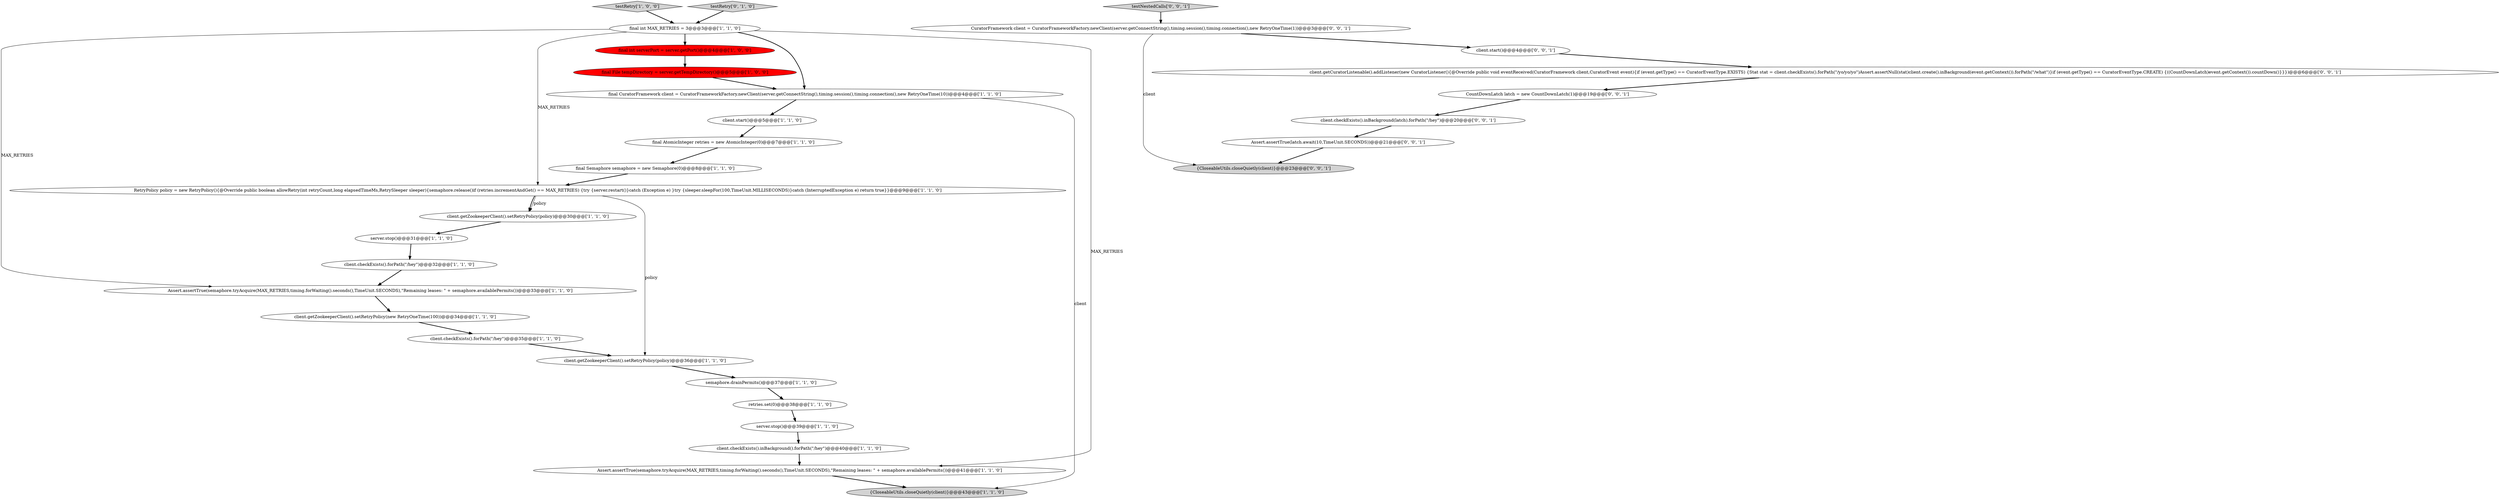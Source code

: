 digraph {
13 [style = filled, label = "RetryPolicy policy = new RetryPolicy(){@Override public boolean allowRetry(int retryCount,long elapsedTimeMs,RetrySleeper sleeper){semaphore.release()if (retries.incrementAndGet() == MAX_RETRIES) {try {server.restart()}catch (Exception e) }try {sleeper.sleepFor(100,TimeUnit.MILLISECONDS)}catch (InterruptedException e) return true}}@@@9@@@['1', '1', '0']", fillcolor = white, shape = ellipse image = "AAA0AAABBB1BBB"];
8 [style = filled, label = "Assert.assertTrue(semaphore.tryAcquire(MAX_RETRIES,timing.forWaiting().seconds(),TimeUnit.SECONDS),\"Remaining leases: \" + semaphore.availablePermits())@@@41@@@['1', '1', '0']", fillcolor = white, shape = ellipse image = "AAA0AAABBB1BBB"];
17 [style = filled, label = "testRetry['1', '0', '0']", fillcolor = lightgray, shape = diamond image = "AAA0AAABBB1BBB"];
0 [style = filled, label = "client.checkExists().forPath(\"/hey\")@@@35@@@['1', '1', '0']", fillcolor = white, shape = ellipse image = "AAA0AAABBB1BBB"];
12 [style = filled, label = "client.getZookeeperClient().setRetryPolicy(policy)@@@30@@@['1', '1', '0']", fillcolor = white, shape = ellipse image = "AAA0AAABBB1BBB"];
19 [style = filled, label = "server.stop()@@@31@@@['1', '1', '0']", fillcolor = white, shape = ellipse image = "AAA0AAABBB1BBB"];
9 [style = filled, label = "Assert.assertTrue(semaphore.tryAcquire(MAX_RETRIES,timing.forWaiting().seconds(),TimeUnit.SECONDS),\"Remaining leases: \" + semaphore.availablePermits())@@@33@@@['1', '1', '0']", fillcolor = white, shape = ellipse image = "AAA0AAABBB1BBB"];
29 [style = filled, label = "{CloseableUtils.closeQuietly(client)}@@@23@@@['0', '0', '1']", fillcolor = lightgray, shape = ellipse image = "AAA0AAABBB3BBB"];
18 [style = filled, label = "client.getZookeeperClient().setRetryPolicy(new RetryOneTime(100))@@@34@@@['1', '1', '0']", fillcolor = white, shape = ellipse image = "AAA0AAABBB1BBB"];
10 [style = filled, label = "client.getZookeeperClient().setRetryPolicy(policy)@@@36@@@['1', '1', '0']", fillcolor = white, shape = ellipse image = "AAA0AAABBB1BBB"];
25 [style = filled, label = "CuratorFramework client = CuratorFrameworkFactory.newClient(server.getConnectString(),timing.session(),timing.connection(),new RetryOneTime(1))@@@3@@@['0', '0', '1']", fillcolor = white, shape = ellipse image = "AAA0AAABBB3BBB"];
21 [style = filled, label = "semaphore.drainPermits()@@@37@@@['1', '1', '0']", fillcolor = white, shape = ellipse image = "AAA0AAABBB1BBB"];
22 [style = filled, label = "testRetry['0', '1', '0']", fillcolor = lightgray, shape = diamond image = "AAA0AAABBB2BBB"];
14 [style = filled, label = "client.start()@@@5@@@['1', '1', '0']", fillcolor = white, shape = ellipse image = "AAA0AAABBB1BBB"];
26 [style = filled, label = "testNestedCalls['0', '0', '1']", fillcolor = lightgray, shape = diamond image = "AAA0AAABBB3BBB"];
5 [style = filled, label = "server.stop()@@@39@@@['1', '1', '0']", fillcolor = white, shape = ellipse image = "AAA0AAABBB1BBB"];
6 [style = filled, label = "final AtomicInteger retries = new AtomicInteger(0)@@@7@@@['1', '1', '0']", fillcolor = white, shape = ellipse image = "AAA0AAABBB1BBB"];
23 [style = filled, label = "Assert.assertTrue(latch.await(10,TimeUnit.SECONDS))@@@21@@@['0', '0', '1']", fillcolor = white, shape = ellipse image = "AAA0AAABBB3BBB"];
15 [style = filled, label = "client.checkExists().inBackground().forPath(\"/hey\")@@@40@@@['1', '1', '0']", fillcolor = white, shape = ellipse image = "AAA0AAABBB1BBB"];
24 [style = filled, label = "CountDownLatch latch = new CountDownLatch(1)@@@19@@@['0', '0', '1']", fillcolor = white, shape = ellipse image = "AAA0AAABBB3BBB"];
27 [style = filled, label = "client.start()@@@4@@@['0', '0', '1']", fillcolor = white, shape = ellipse image = "AAA0AAABBB3BBB"];
11 [style = filled, label = "final CuratorFramework client = CuratorFrameworkFactory.newClient(server.getConnectString(),timing.session(),timing.connection(),new RetryOneTime(10))@@@4@@@['1', '1', '0']", fillcolor = white, shape = ellipse image = "AAA0AAABBB1BBB"];
1 [style = filled, label = "final int MAX_RETRIES = 3@@@3@@@['1', '1', '0']", fillcolor = white, shape = ellipse image = "AAA0AAABBB1BBB"];
30 [style = filled, label = "client.checkExists().inBackground(latch).forPath(\"/hey\")@@@20@@@['0', '0', '1']", fillcolor = white, shape = ellipse image = "AAA0AAABBB3BBB"];
20 [style = filled, label = "client.checkExists().forPath(\"/hey\")@@@32@@@['1', '1', '0']", fillcolor = white, shape = ellipse image = "AAA0AAABBB1BBB"];
2 [style = filled, label = "final File tempDirectory = server.getTempDirectory()@@@5@@@['1', '0', '0']", fillcolor = red, shape = ellipse image = "AAA1AAABBB1BBB"];
4 [style = filled, label = "final Semaphore semaphore = new Semaphore(0)@@@8@@@['1', '1', '0']", fillcolor = white, shape = ellipse image = "AAA0AAABBB1BBB"];
28 [style = filled, label = "client.getCuratorListenable().addListener(new CuratorListener(){@Override public void eventReceived(CuratorFramework client,CuratorEvent event){if (event.getType() == CuratorEventType.EXISTS) {Stat stat = client.checkExists().forPath(\"/yo/yo/yo\")Assert.assertNull(stat)client.create().inBackground(event.getContext()).forPath(\"/what\")}if (event.getType() == CuratorEventType.CREATE) {((CountDownLatch)event.getContext()).countDown()}}})@@@6@@@['0', '0', '1']", fillcolor = white, shape = ellipse image = "AAA0AAABBB3BBB"];
16 [style = filled, label = "{CloseableUtils.closeQuietly(client)}@@@43@@@['1', '1', '0']", fillcolor = lightgray, shape = ellipse image = "AAA0AAABBB1BBB"];
3 [style = filled, label = "final int serverPort = server.getPort()@@@4@@@['1', '0', '0']", fillcolor = red, shape = ellipse image = "AAA1AAABBB1BBB"];
7 [style = filled, label = "retries.set(0)@@@38@@@['1', '1', '0']", fillcolor = white, shape = ellipse image = "AAA0AAABBB1BBB"];
8->16 [style = bold, label=""];
17->1 [style = bold, label=""];
11->14 [style = bold, label=""];
20->9 [style = bold, label=""];
1->8 [style = solid, label="MAX_RETRIES"];
19->20 [style = bold, label=""];
27->28 [style = bold, label=""];
26->25 [style = bold, label=""];
4->13 [style = bold, label=""];
30->23 [style = bold, label=""];
1->13 [style = solid, label="MAX_RETRIES"];
1->3 [style = bold, label=""];
5->15 [style = bold, label=""];
10->21 [style = bold, label=""];
13->10 [style = solid, label="policy"];
11->16 [style = solid, label="client"];
1->11 [style = bold, label=""];
24->30 [style = bold, label=""];
1->9 [style = solid, label="MAX_RETRIES"];
23->29 [style = bold, label=""];
25->27 [style = bold, label=""];
6->4 [style = bold, label=""];
0->10 [style = bold, label=""];
7->5 [style = bold, label=""];
25->29 [style = solid, label="client"];
13->12 [style = bold, label=""];
9->18 [style = bold, label=""];
3->2 [style = bold, label=""];
28->24 [style = bold, label=""];
21->7 [style = bold, label=""];
22->1 [style = bold, label=""];
12->19 [style = bold, label=""];
13->12 [style = solid, label="policy"];
14->6 [style = bold, label=""];
2->11 [style = bold, label=""];
18->0 [style = bold, label=""];
15->8 [style = bold, label=""];
}
